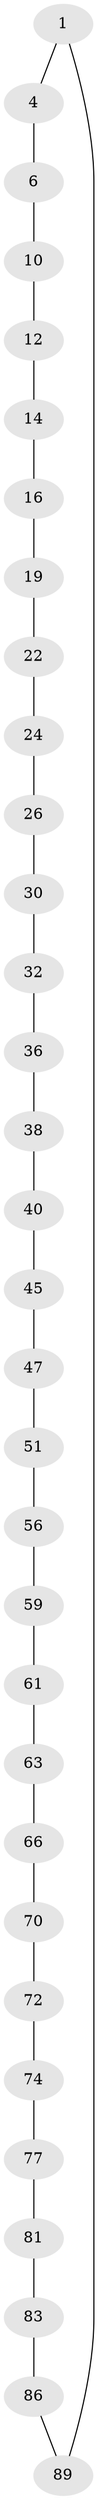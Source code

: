 // original degree distribution, {2: 1.0}
// Generated by graph-tools (version 1.1) at 2025/20/03/04/25 18:20:24]
// undirected, 32 vertices, 32 edges
graph export_dot {
graph [start="1"]
  node [color=gray90,style=filled];
  1 [super="+2"];
  4 [super="+5"];
  6 [super="+7"];
  10 [super="+11"];
  12 [super="+13"];
  14 [super="+15"];
  16 [super="+17"];
  19 [super="+20"];
  22 [super="+23"];
  24 [super="+25"];
  26 [super="+27"];
  30 [super="+31"];
  32 [super="+33"];
  36 [super="+37"];
  38 [super="+39"];
  40 [super="+41"];
  45 [super="+46"];
  47 [super="+48"];
  51 [super="+52"];
  56 [super="+57"];
  59 [super="+60"];
  61 [super="+62"];
  63 [super="+64"];
  66 [super="+67"];
  70 [super="+71"];
  72 [super="+73"];
  74 [super="+75"];
  77 [super="+78"];
  81 [super="+82"];
  83 [super="+84"];
  86 [super="+87"];
  89 [super="+90"];
  1 -- 89;
  1 -- 4;
  4 -- 6;
  6 -- 10;
  10 -- 12;
  12 -- 14;
  14 -- 16;
  16 -- 19;
  19 -- 22;
  22 -- 24;
  24 -- 26;
  26 -- 30;
  30 -- 32;
  32 -- 36;
  36 -- 38;
  38 -- 40;
  40 -- 45;
  45 -- 47;
  47 -- 51;
  51 -- 56;
  56 -- 59;
  59 -- 61;
  61 -- 63;
  63 -- 66;
  66 -- 70;
  70 -- 72;
  72 -- 74;
  74 -- 77;
  77 -- 81;
  81 -- 83;
  83 -- 86;
  86 -- 89;
}
